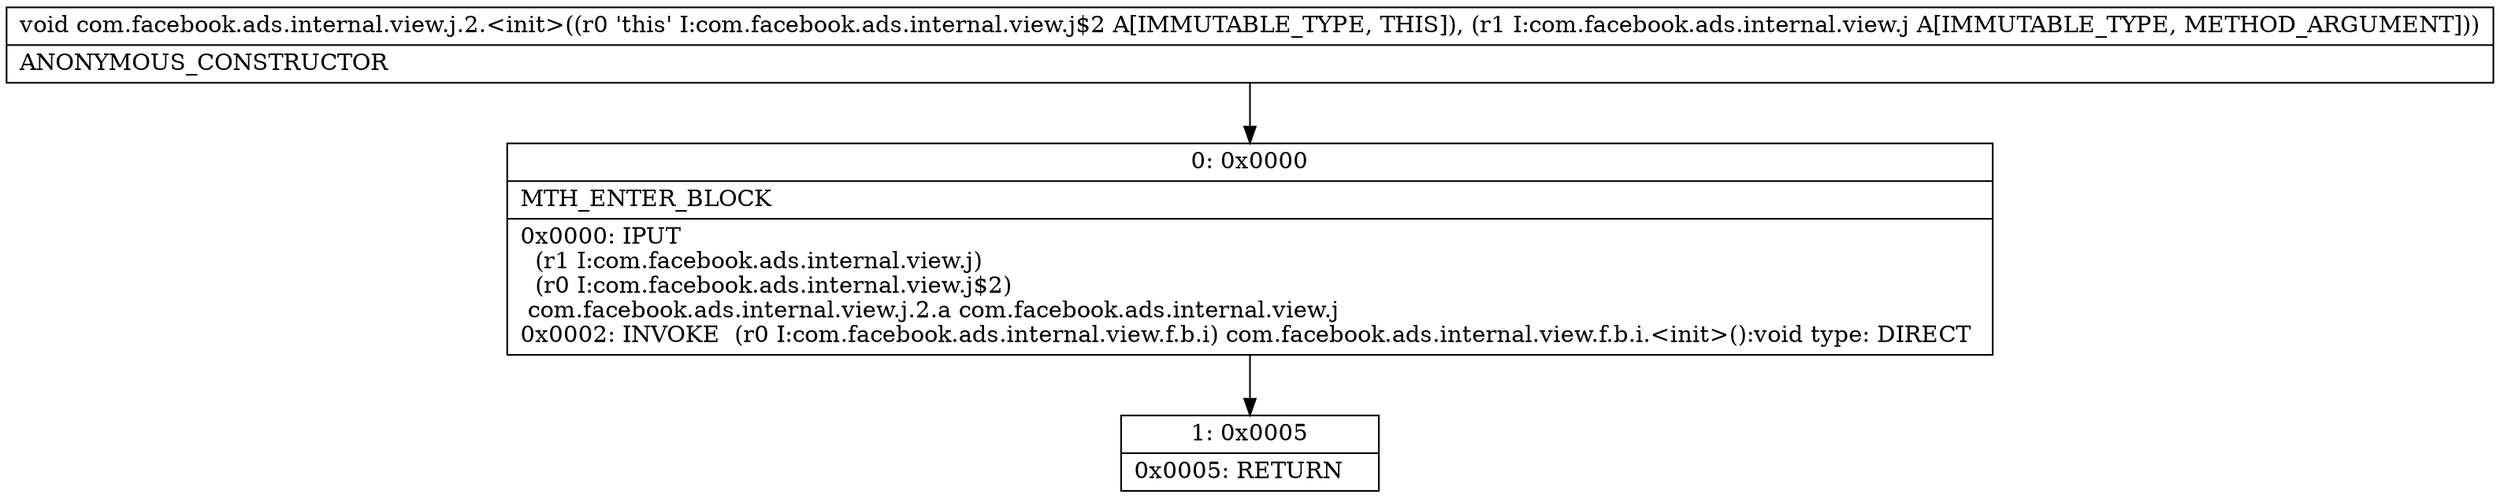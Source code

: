 digraph "CFG forcom.facebook.ads.internal.view.j.2.\<init\>(Lcom\/facebook\/ads\/internal\/view\/j;)V" {
Node_0 [shape=record,label="{0\:\ 0x0000|MTH_ENTER_BLOCK\l|0x0000: IPUT  \l  (r1 I:com.facebook.ads.internal.view.j)\l  (r0 I:com.facebook.ads.internal.view.j$2)\l com.facebook.ads.internal.view.j.2.a com.facebook.ads.internal.view.j \l0x0002: INVOKE  (r0 I:com.facebook.ads.internal.view.f.b.i) com.facebook.ads.internal.view.f.b.i.\<init\>():void type: DIRECT \l}"];
Node_1 [shape=record,label="{1\:\ 0x0005|0x0005: RETURN   \l}"];
MethodNode[shape=record,label="{void com.facebook.ads.internal.view.j.2.\<init\>((r0 'this' I:com.facebook.ads.internal.view.j$2 A[IMMUTABLE_TYPE, THIS]), (r1 I:com.facebook.ads.internal.view.j A[IMMUTABLE_TYPE, METHOD_ARGUMENT]))  | ANONYMOUS_CONSTRUCTOR\l}"];
MethodNode -> Node_0;
Node_0 -> Node_1;
}

